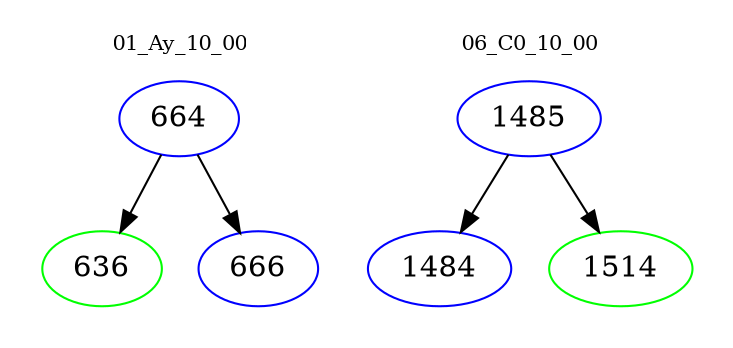 digraph{
subgraph cluster_0 {
color = white
label = "01_Ay_10_00";
fontsize=10;
T0_664 [label="664", color="blue"]
T0_664 -> T0_636 [color="black"]
T0_636 [label="636", color="green"]
T0_664 -> T0_666 [color="black"]
T0_666 [label="666", color="blue"]
}
subgraph cluster_1 {
color = white
label = "06_C0_10_00";
fontsize=10;
T1_1485 [label="1485", color="blue"]
T1_1485 -> T1_1484 [color="black"]
T1_1484 [label="1484", color="blue"]
T1_1485 -> T1_1514 [color="black"]
T1_1514 [label="1514", color="green"]
}
}
